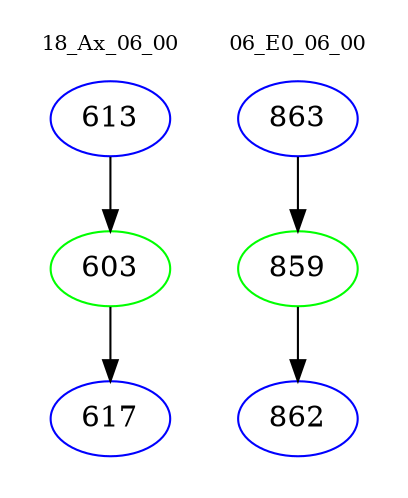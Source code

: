 digraph{
subgraph cluster_0 {
color = white
label = "18_Ax_06_00";
fontsize=10;
T0_613 [label="613", color="blue"]
T0_613 -> T0_603 [color="black"]
T0_603 [label="603", color="green"]
T0_603 -> T0_617 [color="black"]
T0_617 [label="617", color="blue"]
}
subgraph cluster_1 {
color = white
label = "06_E0_06_00";
fontsize=10;
T1_863 [label="863", color="blue"]
T1_863 -> T1_859 [color="black"]
T1_859 [label="859", color="green"]
T1_859 -> T1_862 [color="black"]
T1_862 [label="862", color="blue"]
}
}
